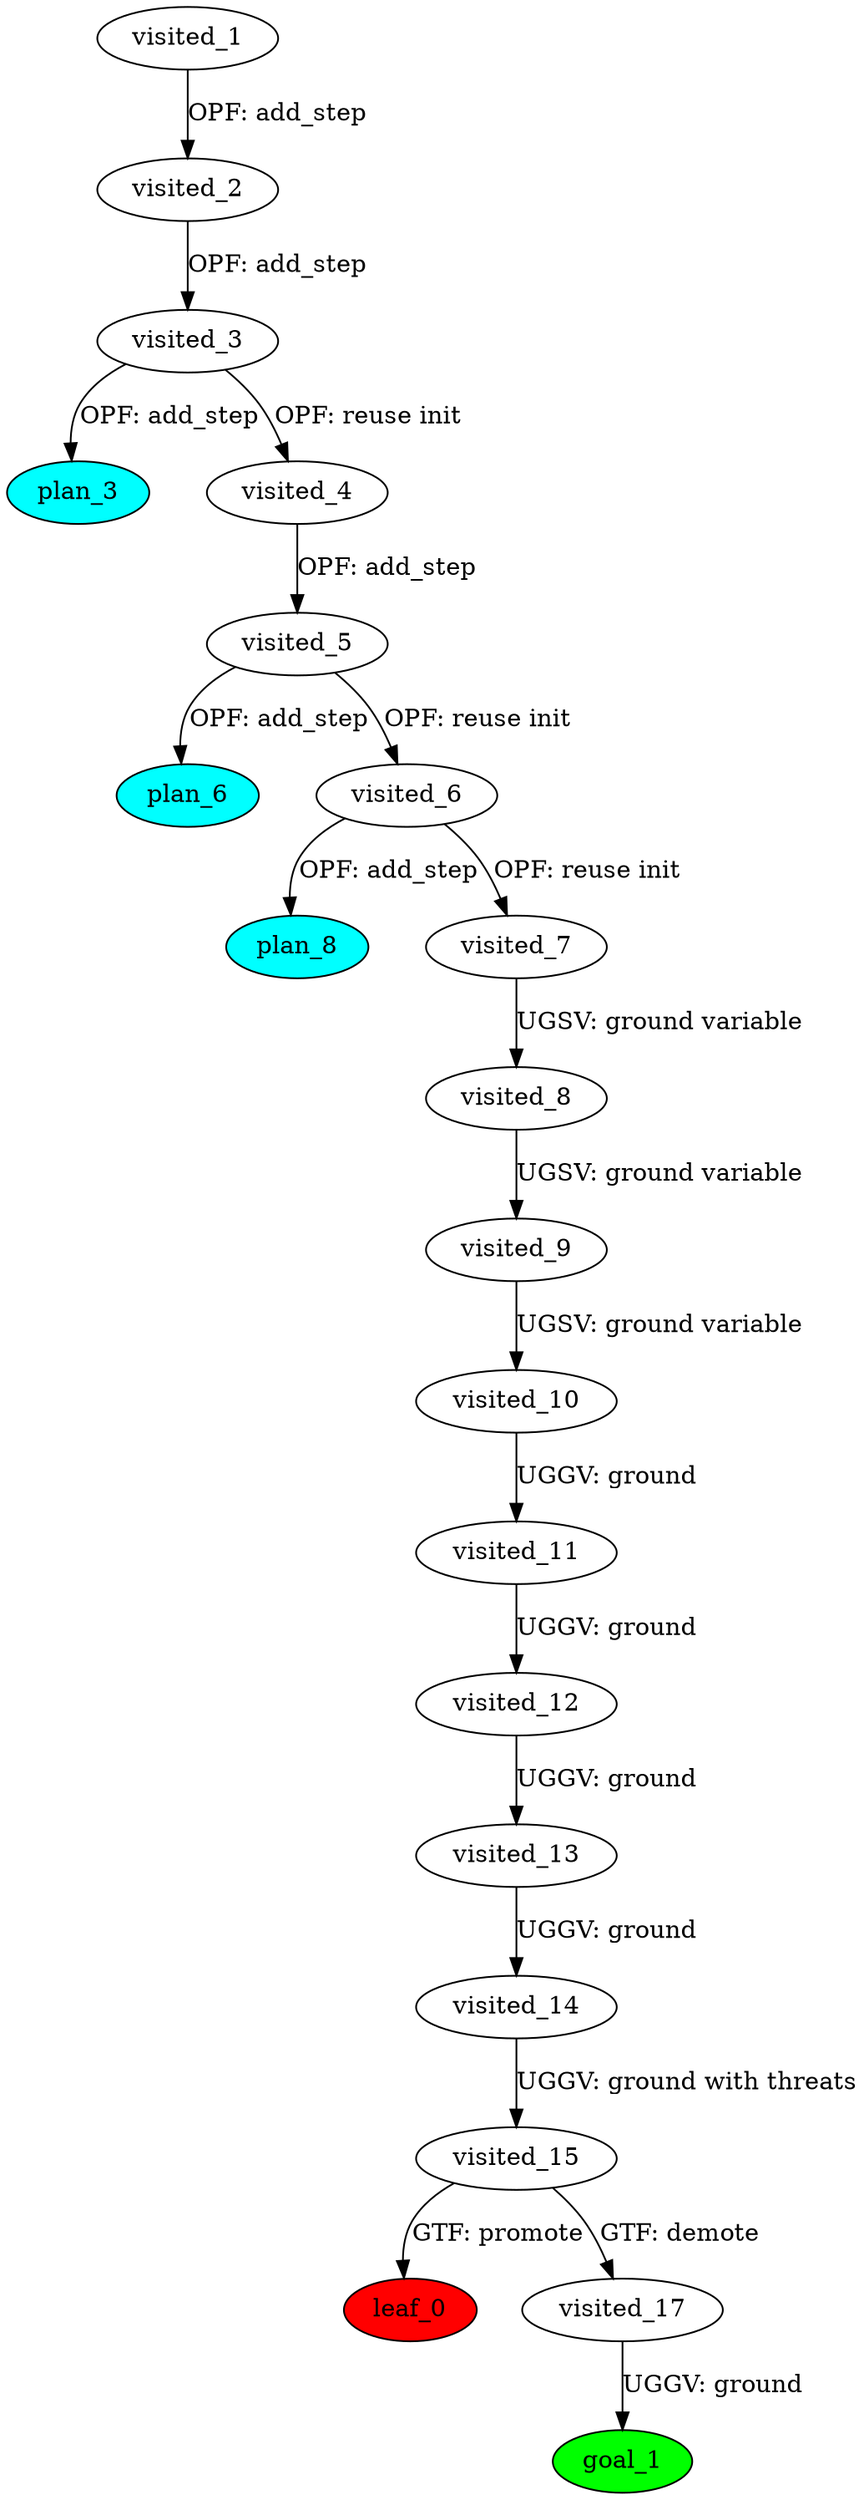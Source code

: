 digraph {
	"9d731175-e207-dbb6-6f95-be223facdfa6" [label=plan_0 fillcolor=cyan style=filled]
	"9d731175-e207-dbb6-6f95-be223facdfa6" [label=visited_1 fillcolor=white style=filled]
	"65a664a2-3f06-051f-8cc9-308797fcfb3a" [label=plan_1 fillcolor=cyan style=filled]
	"9d731175-e207-dbb6-6f95-be223facdfa6" -> "65a664a2-3f06-051f-8cc9-308797fcfb3a" [label="OPF: add_step"]
	"65a664a2-3f06-051f-8cc9-308797fcfb3a" [label=visited_2 fillcolor=white style=filled]
	"dd070b9d-5f87-6ba1-14ba-c9b7ba9f75d6" [label=plan_2 fillcolor=cyan style=filled]
	"65a664a2-3f06-051f-8cc9-308797fcfb3a" -> "dd070b9d-5f87-6ba1-14ba-c9b7ba9f75d6" [label="OPF: add_step"]
	"dd070b9d-5f87-6ba1-14ba-c9b7ba9f75d6" [label=visited_3 fillcolor=white style=filled]
	"c2e02128-73dc-e0e0-6657-00be80c48989" [label=plan_3 fillcolor=cyan style=filled]
	"dd070b9d-5f87-6ba1-14ba-c9b7ba9f75d6" -> "c2e02128-73dc-e0e0-6657-00be80c48989" [label="OPF: add_step"]
	"e37f9a63-1355-1496-0b6e-698218a461ca" [label=plan_4 fillcolor=cyan style=filled]
	"dd070b9d-5f87-6ba1-14ba-c9b7ba9f75d6" -> "e37f9a63-1355-1496-0b6e-698218a461ca" [label="OPF: reuse init"]
	"e37f9a63-1355-1496-0b6e-698218a461ca" [label=visited_4 fillcolor=white style=filled]
	"aa3f7521-8ca9-724a-d481-ba963e5bb677" [label=plan_5 fillcolor=cyan style=filled]
	"e37f9a63-1355-1496-0b6e-698218a461ca" -> "aa3f7521-8ca9-724a-d481-ba963e5bb677" [label="OPF: add_step"]
	"aa3f7521-8ca9-724a-d481-ba963e5bb677" [label=visited_5 fillcolor=white style=filled]
	"1f1e74f5-85e1-7c3c-6301-1a73ac0ff333" [label=plan_6 fillcolor=cyan style=filled]
	"aa3f7521-8ca9-724a-d481-ba963e5bb677" -> "1f1e74f5-85e1-7c3c-6301-1a73ac0ff333" [label="OPF: add_step"]
	"5a84c172-05ec-28ed-0af1-1f9e0bd1fe08" [label=plan_7 fillcolor=cyan style=filled]
	"aa3f7521-8ca9-724a-d481-ba963e5bb677" -> "5a84c172-05ec-28ed-0af1-1f9e0bd1fe08" [label="OPF: reuse init"]
	"5a84c172-05ec-28ed-0af1-1f9e0bd1fe08" [label=visited_6 fillcolor=white style=filled]
	"b2e13d23-41c9-62f2-14ae-d155212075d1" [label=plan_8 fillcolor=cyan style=filled]
	"5a84c172-05ec-28ed-0af1-1f9e0bd1fe08" -> "b2e13d23-41c9-62f2-14ae-d155212075d1" [label="OPF: add_step"]
	"149bdd63-c0e3-ba61-958a-40b0c7f4e7c7" [label=plan_9 fillcolor=cyan style=filled]
	"5a84c172-05ec-28ed-0af1-1f9e0bd1fe08" -> "149bdd63-c0e3-ba61-958a-40b0c7f4e7c7" [label="OPF: reuse init"]
	"149bdd63-c0e3-ba61-958a-40b0c7f4e7c7" [label=visited_7 fillcolor=white style=filled]
	"a48043a5-cc6d-9c71-43cb-fd819f49889b" [label=plan_10 fillcolor=cyan style=filled]
	"149bdd63-c0e3-ba61-958a-40b0c7f4e7c7" -> "a48043a5-cc6d-9c71-43cb-fd819f49889b" [label="UGSV: ground variable"]
	"a48043a5-cc6d-9c71-43cb-fd819f49889b" [label=visited_8 fillcolor=white style=filled]
	"78fd07ff-9b02-912b-6b99-cfc85d05b9f2" [label=plan_11 fillcolor=cyan style=filled]
	"a48043a5-cc6d-9c71-43cb-fd819f49889b" -> "78fd07ff-9b02-912b-6b99-cfc85d05b9f2" [label="UGSV: ground variable"]
	"78fd07ff-9b02-912b-6b99-cfc85d05b9f2" [label=visited_9 fillcolor=white style=filled]
	"6d8363da-7419-db05-2fa1-ea72999c35a0" [label=plan_12 fillcolor=cyan style=filled]
	"78fd07ff-9b02-912b-6b99-cfc85d05b9f2" -> "6d8363da-7419-db05-2fa1-ea72999c35a0" [label="UGSV: ground variable"]
	"6d8363da-7419-db05-2fa1-ea72999c35a0" [label=visited_10 fillcolor=white style=filled]
	"706ecef9-3c7f-f37d-1408-049b7f9ec3a0" [label=plan_13 fillcolor=cyan style=filled]
	"6d8363da-7419-db05-2fa1-ea72999c35a0" -> "706ecef9-3c7f-f37d-1408-049b7f9ec3a0" [label="UGGV: ground"]
	"706ecef9-3c7f-f37d-1408-049b7f9ec3a0" [label=visited_11 fillcolor=white style=filled]
	"cf95e764-af31-e92d-bbff-1e4b7236b469" [label=plan_14 fillcolor=cyan style=filled]
	"706ecef9-3c7f-f37d-1408-049b7f9ec3a0" -> "cf95e764-af31-e92d-bbff-1e4b7236b469" [label="UGGV: ground"]
	"cf95e764-af31-e92d-bbff-1e4b7236b469" [label=visited_12 fillcolor=white style=filled]
	"acfc9e2f-c157-fb2e-b027-3a8c1dc7bd19" [label=plan_15 fillcolor=cyan style=filled]
	"cf95e764-af31-e92d-bbff-1e4b7236b469" -> "acfc9e2f-c157-fb2e-b027-3a8c1dc7bd19" [label="UGGV: ground"]
	"acfc9e2f-c157-fb2e-b027-3a8c1dc7bd19" [label=visited_13 fillcolor=white style=filled]
	"c00579db-6a4f-6052-801f-30df80433a6a" [label=plan_16 fillcolor=cyan style=filled]
	"acfc9e2f-c157-fb2e-b027-3a8c1dc7bd19" -> "c00579db-6a4f-6052-801f-30df80433a6a" [label="UGGV: ground"]
	"c00579db-6a4f-6052-801f-30df80433a6a" [label=visited_14 fillcolor=white style=filled]
	"1b46f9d7-669a-4e0c-5ab8-58a095abe7ae" [label=plan_17 fillcolor=cyan style=filled]
	"c00579db-6a4f-6052-801f-30df80433a6a" -> "1b46f9d7-669a-4e0c-5ab8-58a095abe7ae" [label="UGGV: ground with threats"]
	"1b46f9d7-669a-4e0c-5ab8-58a095abe7ae" [label=visited_15 fillcolor=white style=filled]
	"c3d14c96-66d7-7338-bdff-d9c6226cc1ec" [label=plan_18 fillcolor=cyan style=filled]
	"1b46f9d7-669a-4e0c-5ab8-58a095abe7ae" -> "c3d14c96-66d7-7338-bdff-d9c6226cc1ec" [label="GTF: promote"]
	"c6bf9d33-ec75-6a2a-61b5-f657d4453727" [label=plan_19 fillcolor=cyan style=filled]
	"1b46f9d7-669a-4e0c-5ab8-58a095abe7ae" -> "c6bf9d33-ec75-6a2a-61b5-f657d4453727" [label="GTF: demote"]
	"c3d14c96-66d7-7338-bdff-d9c6226cc1ec" [label=visited_16 fillcolor=white style=filled]
	"c3d14c96-66d7-7338-bdff-d9c6226cc1ec" [label=leaf_0 fillcolor=red style=filled]
	"c6bf9d33-ec75-6a2a-61b5-f657d4453727" [label=visited_17 fillcolor=white style=filled]
	"f0a0eebb-3800-91ac-8b3d-36ba70cc6d61" [label=plan_20 fillcolor=cyan style=filled]
	"c6bf9d33-ec75-6a2a-61b5-f657d4453727" -> "f0a0eebb-3800-91ac-8b3d-36ba70cc6d61" [label="UGGV: ground"]
	"f0a0eebb-3800-91ac-8b3d-36ba70cc6d61" [label=visited_18 fillcolor=white style=filled]
	"f0a0eebb-3800-91ac-8b3d-36ba70cc6d61" [label=goal_1 fillcolor=green style=filled]
}
